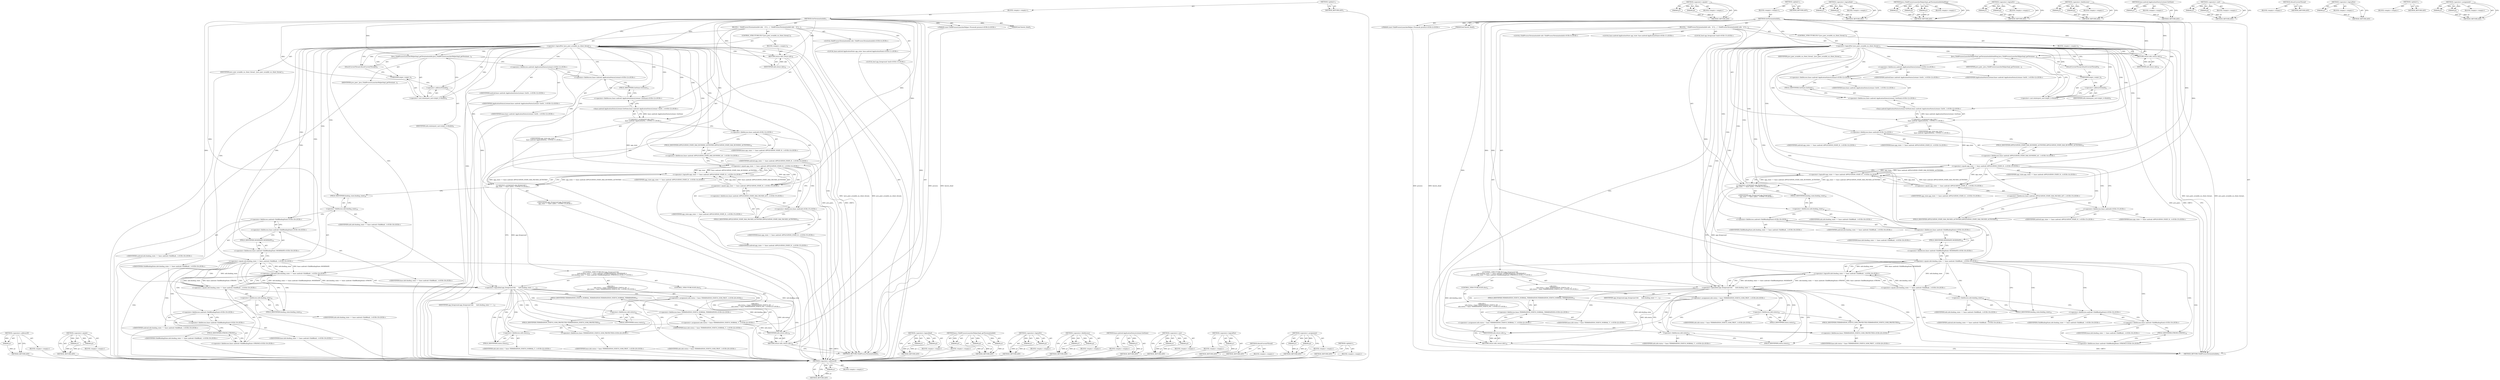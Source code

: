 digraph "&lt;operator&gt;.assignment" {
vulnerable_147 [label=<(METHOD,&lt;operator&gt;.addressOf)>];
vulnerable_148 [label=<(PARAM,p1)>];
vulnerable_149 [label=<(BLOCK,&lt;empty&gt;,&lt;empty&gt;)>];
vulnerable_150 [label=<(METHOD_RETURN,ANY)>];
vulnerable_170 [label=<(METHOD,&lt;operator&gt;.equals)>];
vulnerable_171 [label=<(PARAM,p1)>];
vulnerable_172 [label=<(PARAM,p2)>];
vulnerable_173 [label=<(BLOCK,&lt;empty&gt;,&lt;empty&gt;)>];
vulnerable_174 [label=<(METHOD_RETURN,ANY)>];
vulnerable_6 [label=<(METHOD,&lt;global&gt;)<SUB>1</SUB>>];
vulnerable_7 [label=<(BLOCK,&lt;empty&gt;,&lt;empty&gt;)<SUB>1</SUB>>];
vulnerable_8 [label=<(METHOD,GetTerminationInfo)<SUB>1</SUB>>];
vulnerable_9 [label="<(PARAM,const ChildProcessLauncherHelper::Process&amp; process)<SUB>2</SUB>>"];
vulnerable_10 [label=<(PARAM,bool known_dead)<SUB>3</SUB>>];
vulnerable_11 [label=<(BLOCK,{
  ChildProcessTerminationInfo info;
   if (!j...,{
  ChildProcessTerminationInfo info;
   if (!j...)<SUB>3</SUB>>];
vulnerable_12 [label="<(LOCAL,ChildProcessTerminationInfo info: ChildProcessTerminationInfo)<SUB>4</SUB>>"];
vulnerable_13 [label=<(CONTROL_STRUCTURE,IF,if (!java_peer_avaiable_on_client_thread_))<SUB>5</SUB>>];
vulnerable_14 [label=<(&lt;operator&gt;.logicalNot,!java_peer_avaiable_on_client_thread_)<SUB>5</SUB>>];
vulnerable_15 [label=<(IDENTIFIER,java_peer_avaiable_on_client_thread_,!java_peer_avaiable_on_client_thread_)<SUB>5</SUB>>];
vulnerable_16 [label=<(BLOCK,&lt;empty&gt;,&lt;empty&gt;)<SUB>6</SUB>>];
vulnerable_17 [label=<(RETURN,return info;,return info;)<SUB>6</SUB>>];
vulnerable_18 [label=<(IDENTIFIER,info,return info;)<SUB>6</SUB>>];
vulnerable_19 [label=<(Java_ChildProcessLauncherHelperImpl_getTerminationInfo,Java_ChildProcessLauncherHelperImpl_getTerminat...)<SUB>8</SUB>>];
vulnerable_20 [label=<(AttachCurrentThread,AttachCurrentThread())<SUB>9</SUB>>];
vulnerable_21 [label=<(IDENTIFIER,java_peer_,Java_ChildProcessLauncherHelperImpl_getTerminat...)<SUB>9</SUB>>];
vulnerable_22 [label=<(&lt;operator&gt;.cast,reinterpret_cast&lt;intptr_t&gt;(&amp;info))<SUB>9</SUB>>];
vulnerable_23 [label=<(UNKNOWN,intptr_t,intptr_t)<SUB>9</SUB>>];
vulnerable_24 [label=<(&lt;operator&gt;.addressOf,&amp;info)<SUB>9</SUB>>];
vulnerable_25 [label=<(IDENTIFIER,info,reinterpret_cast&lt;intptr_t&gt;(&amp;info))<SUB>9</SUB>>];
vulnerable_26 [label="<(LOCAL,base.android.ApplicationState app_state: base.android.ApplicationState)<SUB>11</SUB>>"];
vulnerable_27 [label="<(&lt;operator&gt;.assignment,app_state =
      base::android::ApplicationSta...)<SUB>11</SUB>>"];
vulnerable_28 [label="<(IDENTIFIER,app_state,app_state =
      base::android::ApplicationSta...)<SUB>11</SUB>>"];
vulnerable_29 [label="<(base.android.ApplicationStatusListener.GetState,base::android::ApplicationStatusListener::GetSt...)<SUB>12</SUB>>"];
vulnerable_30 [label="<(&lt;operator&gt;.fieldAccess,base::android::ApplicationStatusListener::GetState)<SUB>12</SUB>>"];
vulnerable_31 [label="<(&lt;operator&gt;.fieldAccess,base::android::ApplicationStatusListener)<SUB>12</SUB>>"];
vulnerable_32 [label="<(IDENTIFIER,base,base::android::ApplicationStatusListener::GetSt...)<SUB>12</SUB>>"];
vulnerable_33 [label="<(&lt;operator&gt;.fieldAccess,android::ApplicationStatusListener)<SUB>12</SUB>>"];
vulnerable_34 [label="<(IDENTIFIER,android,base::android::ApplicationStatusListener::GetSt...)<SUB>12</SUB>>"];
vulnerable_35 [label="<(IDENTIFIER,ApplicationStatusListener,base::android::ApplicationStatusListener::GetSt...)<SUB>12</SUB>>"];
vulnerable_36 [label=<(FIELD_IDENTIFIER,GetState,GetState)<SUB>12</SUB>>];
vulnerable_37 [label="<(LOCAL,bool app_foreground: bool)<SUB>13</SUB>>"];
vulnerable_38 [label="<(&lt;operator&gt;.assignment,app_foreground =
      app_state == base::andro...)<SUB>13</SUB>>"];
vulnerable_39 [label="<(IDENTIFIER,app_foreground,app_foreground =
      app_state == base::andro...)<SUB>13</SUB>>"];
vulnerable_40 [label="<(&lt;operator&gt;.logicalOr,app_state == base::android::APPLICATION_STATE_H...)<SUB>14</SUB>>"];
vulnerable_41 [label="<(&lt;operator&gt;.equals,app_state == base::android::APPLICATION_STATE_H...)<SUB>14</SUB>>"];
vulnerable_42 [label="<(IDENTIFIER,app_state,app_state == base::android::APPLICATION_STATE_H...)<SUB>14</SUB>>"];
vulnerable_43 [label="<(&lt;operator&gt;.fieldAccess,base::android::APPLICATION_STATE_HAS_RUNNING_AC...)<SUB>14</SUB>>"];
vulnerable_44 [label="<(&lt;operator&gt;.fieldAccess,base::android)<SUB>14</SUB>>"];
vulnerable_45 [label="<(IDENTIFIER,base,app_state == base::android::APPLICATION_STATE_H...)<SUB>14</SUB>>"];
vulnerable_46 [label="<(IDENTIFIER,android,app_state == base::android::APPLICATION_STATE_H...)<SUB>14</SUB>>"];
vulnerable_47 [label=<(FIELD_IDENTIFIER,APPLICATION_STATE_HAS_RUNNING_ACTIVITIES,APPLICATION_STATE_HAS_RUNNING_ACTIVITIES)<SUB>14</SUB>>];
vulnerable_48 [label="<(&lt;operator&gt;.equals,app_state == base::android::APPLICATION_STATE_H...)<SUB>15</SUB>>"];
vulnerable_49 [label="<(IDENTIFIER,app_state,app_state == base::android::APPLICATION_STATE_H...)<SUB>15</SUB>>"];
vulnerable_50 [label="<(&lt;operator&gt;.fieldAccess,base::android::APPLICATION_STATE_HAS_PAUSED_ACT...)<SUB>15</SUB>>"];
vulnerable_51 [label="<(&lt;operator&gt;.fieldAccess,base::android)<SUB>15</SUB>>"];
vulnerable_52 [label="<(IDENTIFIER,base,app_state == base::android::APPLICATION_STATE_H...)<SUB>15</SUB>>"];
vulnerable_53 [label="<(IDENTIFIER,android,app_state == base::android::APPLICATION_STATE_H...)<SUB>15</SUB>>"];
vulnerable_54 [label=<(FIELD_IDENTIFIER,APPLICATION_STATE_HAS_PAUSED_ACTIVITIES,APPLICATION_STATE_HAS_PAUSED_ACTIVITIES)<SUB>15</SUB>>];
vulnerable_55 [label="<(CONTROL_STRUCTURE,IF,if (app_foreground &amp;&amp;
      (info.binding_state == base::android::ChildBindingState::MODERATE ||
       info.binding_state == base::android::ChildBindingState::STRONG)))<SUB>17</SUB>>"];
vulnerable_56 [label=<(&lt;operator&gt;.logicalAnd,app_foreground &amp;&amp;
      (info.binding_state == ...)<SUB>17</SUB>>];
vulnerable_57 [label=<(IDENTIFIER,app_foreground,app_foreground &amp;&amp;
      (info.binding_state == ...)<SUB>17</SUB>>];
vulnerable_58 [label="<(&lt;operator&gt;.logicalOr,info.binding_state == base::android::ChildBindi...)<SUB>18</SUB>>"];
vulnerable_59 [label="<(&lt;operator&gt;.equals,info.binding_state == base::android::ChildBindi...)<SUB>18</SUB>>"];
vulnerable_60 [label=<(&lt;operator&gt;.fieldAccess,info.binding_state)<SUB>18</SUB>>];
vulnerable_61 [label="<(IDENTIFIER,info,info.binding_state == base::android::ChildBindi...)<SUB>18</SUB>>"];
vulnerable_62 [label=<(FIELD_IDENTIFIER,binding_state,binding_state)<SUB>18</SUB>>];
vulnerable_63 [label="<(&lt;operator&gt;.fieldAccess,base::android::ChildBindingState::MODERATE)<SUB>18</SUB>>"];
vulnerable_64 [label="<(&lt;operator&gt;.fieldAccess,base::android::ChildBindingState)<SUB>18</SUB>>"];
vulnerable_65 [label="<(IDENTIFIER,base,info.binding_state == base::android::ChildBindi...)<SUB>18</SUB>>"];
vulnerable_66 [label="<(&lt;operator&gt;.fieldAccess,android::ChildBindingState)<SUB>18</SUB>>"];
vulnerable_67 [label="<(IDENTIFIER,android,info.binding_state == base::android::ChildBindi...)<SUB>18</SUB>>"];
vulnerable_68 [label="<(IDENTIFIER,ChildBindingState,info.binding_state == base::android::ChildBindi...)<SUB>18</SUB>>"];
vulnerable_69 [label=<(FIELD_IDENTIFIER,MODERATE,MODERATE)<SUB>18</SUB>>];
vulnerable_70 [label="<(&lt;operator&gt;.equals,info.binding_state == base::android::ChildBindi...)<SUB>19</SUB>>"];
vulnerable_71 [label=<(&lt;operator&gt;.fieldAccess,info.binding_state)<SUB>19</SUB>>];
vulnerable_72 [label="<(IDENTIFIER,info,info.binding_state == base::android::ChildBindi...)<SUB>19</SUB>>"];
vulnerable_73 [label=<(FIELD_IDENTIFIER,binding_state,binding_state)<SUB>19</SUB>>];
vulnerable_74 [label="<(&lt;operator&gt;.fieldAccess,base::android::ChildBindingState::STRONG)<SUB>19</SUB>>"];
vulnerable_75 [label="<(&lt;operator&gt;.fieldAccess,base::android::ChildBindingState)<SUB>19</SUB>>"];
vulnerable_76 [label="<(IDENTIFIER,base,info.binding_state == base::android::ChildBindi...)<SUB>19</SUB>>"];
vulnerable_77 [label="<(&lt;operator&gt;.fieldAccess,android::ChildBindingState)<SUB>19</SUB>>"];
vulnerable_78 [label="<(IDENTIFIER,android,info.binding_state == base::android::ChildBindi...)<SUB>19</SUB>>"];
vulnerable_79 [label="<(IDENTIFIER,ChildBindingState,info.binding_state == base::android::ChildBindi...)<SUB>19</SUB>>"];
vulnerable_80 [label=<(FIELD_IDENTIFIER,STRONG,STRONG)<SUB>19</SUB>>];
vulnerable_81 [label="<(BLOCK,{
    info.status = base::TERMINATION_STATUS_OO...,{
    info.status = base::TERMINATION_STATUS_OO...)<SUB>19</SUB>>"];
vulnerable_82 [label="<(&lt;operator&gt;.assignment,info.status = base::TERMINATION_STATUS_OOM_PROT...)<SUB>20</SUB>>"];
vulnerable_83 [label=<(&lt;operator&gt;.fieldAccess,info.status)<SUB>20</SUB>>];
vulnerable_84 [label="<(IDENTIFIER,info,info.status = base::TERMINATION_STATUS_OOM_PROT...)<SUB>20</SUB>>"];
vulnerable_85 [label=<(FIELD_IDENTIFIER,status,status)<SUB>20</SUB>>];
vulnerable_86 [label="<(&lt;operator&gt;.fieldAccess,base::TERMINATION_STATUS_OOM_PROTECTED)<SUB>20</SUB>>"];
vulnerable_87 [label="<(IDENTIFIER,base,info.status = base::TERMINATION_STATUS_OOM_PROT...)<SUB>20</SUB>>"];
vulnerable_88 [label=<(FIELD_IDENTIFIER,TERMINATION_STATUS_OOM_PROTECTED,TERMINATION_STATUS_OOM_PROTECTED)<SUB>20</SUB>>];
vulnerable_89 [label=<(CONTROL_STRUCTURE,ELSE,else)<SUB>21</SUB>>];
vulnerable_90 [label="<(BLOCK,{
    info.status = base::TERMINATION_STATUS_NO...,{
    info.status = base::TERMINATION_STATUS_NO...)<SUB>21</SUB>>"];
vulnerable_91 [label="<(&lt;operator&gt;.assignment,info.status = base::TERMINATION_STATUS_NORMAL_T...)<SUB>22</SUB>>"];
vulnerable_92 [label=<(&lt;operator&gt;.fieldAccess,info.status)<SUB>22</SUB>>];
vulnerable_93 [label="<(IDENTIFIER,info,info.status = base::TERMINATION_STATUS_NORMAL_T...)<SUB>22</SUB>>"];
vulnerable_94 [label=<(FIELD_IDENTIFIER,status,status)<SUB>22</SUB>>];
vulnerable_95 [label="<(&lt;operator&gt;.fieldAccess,base::TERMINATION_STATUS_NORMAL_TERMINATION)<SUB>22</SUB>>"];
vulnerable_96 [label="<(IDENTIFIER,base,info.status = base::TERMINATION_STATUS_NORMAL_T...)<SUB>22</SUB>>"];
vulnerable_97 [label=<(FIELD_IDENTIFIER,TERMINATION_STATUS_NORMAL_TERMINATION,TERMINATION_STATUS_NORMAL_TERMINATION)<SUB>22</SUB>>];
vulnerable_98 [label=<(RETURN,return info;,return info;)<SUB>24</SUB>>];
vulnerable_99 [label=<(IDENTIFIER,info,return info;)<SUB>24</SUB>>];
vulnerable_100 [label=<(METHOD_RETURN,ChildProcessTerminationInfo)<SUB>1</SUB>>];
vulnerable_102 [label=<(METHOD_RETURN,ANY)<SUB>1</SUB>>];
vulnerable_175 [label=<(METHOD,&lt;operator&gt;.logicalAnd)>];
vulnerable_176 [label=<(PARAM,p1)>];
vulnerable_177 [label=<(PARAM,p2)>];
vulnerable_178 [label=<(BLOCK,&lt;empty&gt;,&lt;empty&gt;)>];
vulnerable_179 [label=<(METHOD_RETURN,ANY)>];
vulnerable_133 [label=<(METHOD,Java_ChildProcessLauncherHelperImpl_getTerminationInfo)>];
vulnerable_134 [label=<(PARAM,p1)>];
vulnerable_135 [label=<(PARAM,p2)>];
vulnerable_136 [label=<(PARAM,p3)>];
vulnerable_137 [label=<(BLOCK,&lt;empty&gt;,&lt;empty&gt;)>];
vulnerable_138 [label=<(METHOD_RETURN,ANY)>];
vulnerable_165 [label=<(METHOD,&lt;operator&gt;.logicalOr)>];
vulnerable_166 [label=<(PARAM,p1)>];
vulnerable_167 [label=<(PARAM,p2)>];
vulnerable_168 [label=<(BLOCK,&lt;empty&gt;,&lt;empty&gt;)>];
vulnerable_169 [label=<(METHOD_RETURN,ANY)>];
vulnerable_160 [label=<(METHOD,&lt;operator&gt;.fieldAccess)>];
vulnerable_161 [label=<(PARAM,p1)>];
vulnerable_162 [label=<(PARAM,p2)>];
vulnerable_163 [label=<(BLOCK,&lt;empty&gt;,&lt;empty&gt;)>];
vulnerable_164 [label=<(METHOD_RETURN,ANY)>];
vulnerable_156 [label=<(METHOD,base.android.ApplicationStatusListener.GetState)>];
vulnerable_157 [label=<(PARAM,p1)>];
vulnerable_158 [label=<(BLOCK,&lt;empty&gt;,&lt;empty&gt;)>];
vulnerable_159 [label=<(METHOD_RETURN,ANY)>];
vulnerable_142 [label=<(METHOD,&lt;operator&gt;.cast)>];
vulnerable_143 [label=<(PARAM,p1)>];
vulnerable_144 [label=<(PARAM,p2)>];
vulnerable_145 [label=<(BLOCK,&lt;empty&gt;,&lt;empty&gt;)>];
vulnerable_146 [label=<(METHOD_RETURN,ANY)>];
vulnerable_139 [label=<(METHOD,AttachCurrentThread)>];
vulnerable_140 [label=<(BLOCK,&lt;empty&gt;,&lt;empty&gt;)>];
vulnerable_141 [label=<(METHOD_RETURN,ANY)>];
vulnerable_129 [label=<(METHOD,&lt;operator&gt;.logicalNot)>];
vulnerable_130 [label=<(PARAM,p1)>];
vulnerable_131 [label=<(BLOCK,&lt;empty&gt;,&lt;empty&gt;)>];
vulnerable_132 [label=<(METHOD_RETURN,ANY)>];
vulnerable_123 [label=<(METHOD,&lt;global&gt;)<SUB>1</SUB>>];
vulnerable_124 [label=<(BLOCK,&lt;empty&gt;,&lt;empty&gt;)>];
vulnerable_125 [label=<(METHOD_RETURN,ANY)>];
vulnerable_151 [label=<(METHOD,&lt;operator&gt;.assignment)>];
vulnerable_152 [label=<(PARAM,p1)>];
vulnerable_153 [label=<(PARAM,p2)>];
vulnerable_154 [label=<(BLOCK,&lt;empty&gt;,&lt;empty&gt;)>];
vulnerable_155 [label=<(METHOD_RETURN,ANY)>];
fixed_147 [label=<(METHOD,&lt;operator&gt;.addressOf)>];
fixed_148 [label=<(PARAM,p1)>];
fixed_149 [label=<(BLOCK,&lt;empty&gt;,&lt;empty&gt;)>];
fixed_150 [label=<(METHOD_RETURN,ANY)>];
fixed_170 [label=<(METHOD,&lt;operator&gt;.equals)>];
fixed_171 [label=<(PARAM,p1)>];
fixed_172 [label=<(PARAM,p2)>];
fixed_173 [label=<(BLOCK,&lt;empty&gt;,&lt;empty&gt;)>];
fixed_174 [label=<(METHOD_RETURN,ANY)>];
fixed_6 [label=<(METHOD,&lt;global&gt;)<SUB>1</SUB>>];
fixed_7 [label=<(BLOCK,&lt;empty&gt;,&lt;empty&gt;)<SUB>1</SUB>>];
fixed_8 [label=<(METHOD,GetTerminationInfo)<SUB>1</SUB>>];
fixed_9 [label="<(PARAM,const ChildProcessLauncherHelper::Process&amp; process)<SUB>2</SUB>>"];
fixed_10 [label=<(PARAM,bool known_dead)<SUB>3</SUB>>];
fixed_11 [label=<(BLOCK,{
  ChildProcessTerminationInfo info;
   if (!j...,{
  ChildProcessTerminationInfo info;
   if (!j...)<SUB>3</SUB>>];
fixed_12 [label="<(LOCAL,ChildProcessTerminationInfo info: ChildProcessTerminationInfo)<SUB>4</SUB>>"];
fixed_13 [label=<(CONTROL_STRUCTURE,IF,if (!java_peer_avaiable_on_client_thread_))<SUB>5</SUB>>];
fixed_14 [label=<(&lt;operator&gt;.logicalNot,!java_peer_avaiable_on_client_thread_)<SUB>5</SUB>>];
fixed_15 [label=<(IDENTIFIER,java_peer_avaiable_on_client_thread_,!java_peer_avaiable_on_client_thread_)<SUB>5</SUB>>];
fixed_16 [label=<(BLOCK,&lt;empty&gt;,&lt;empty&gt;)<SUB>6</SUB>>];
fixed_17 [label=<(RETURN,return info;,return info;)<SUB>6</SUB>>];
fixed_18 [label=<(IDENTIFIER,info,return info;)<SUB>6</SUB>>];
fixed_19 [label=<(Java_ChildProcessLauncherHelperImpl_getTerminationInfoAndStop,Java_ChildProcessLauncherHelperImpl_getTerminat...)<SUB>8</SUB>>];
fixed_20 [label=<(AttachCurrentThread,AttachCurrentThread())<SUB>9</SUB>>];
fixed_21 [label=<(IDENTIFIER,java_peer_,Java_ChildProcessLauncherHelperImpl_getTerminat...)<SUB>9</SUB>>];
fixed_22 [label=<(&lt;operator&gt;.cast,reinterpret_cast&lt;intptr_t&gt;(&amp;info))<SUB>9</SUB>>];
fixed_23 [label=<(UNKNOWN,intptr_t,intptr_t)<SUB>9</SUB>>];
fixed_24 [label=<(&lt;operator&gt;.addressOf,&amp;info)<SUB>9</SUB>>];
fixed_25 [label=<(IDENTIFIER,info,reinterpret_cast&lt;intptr_t&gt;(&amp;info))<SUB>9</SUB>>];
fixed_26 [label="<(LOCAL,base.android.ApplicationState app_state: base.android.ApplicationState)<SUB>11</SUB>>"];
fixed_27 [label="<(&lt;operator&gt;.assignment,app_state =
      base::android::ApplicationSta...)<SUB>11</SUB>>"];
fixed_28 [label="<(IDENTIFIER,app_state,app_state =
      base::android::ApplicationSta...)<SUB>11</SUB>>"];
fixed_29 [label="<(base.android.ApplicationStatusListener.GetState,base::android::ApplicationStatusListener::GetSt...)<SUB>12</SUB>>"];
fixed_30 [label="<(&lt;operator&gt;.fieldAccess,base::android::ApplicationStatusListener::GetState)<SUB>12</SUB>>"];
fixed_31 [label="<(&lt;operator&gt;.fieldAccess,base::android::ApplicationStatusListener)<SUB>12</SUB>>"];
fixed_32 [label="<(IDENTIFIER,base,base::android::ApplicationStatusListener::GetSt...)<SUB>12</SUB>>"];
fixed_33 [label="<(&lt;operator&gt;.fieldAccess,android::ApplicationStatusListener)<SUB>12</SUB>>"];
fixed_34 [label="<(IDENTIFIER,android,base::android::ApplicationStatusListener::GetSt...)<SUB>12</SUB>>"];
fixed_35 [label="<(IDENTIFIER,ApplicationStatusListener,base::android::ApplicationStatusListener::GetSt...)<SUB>12</SUB>>"];
fixed_36 [label=<(FIELD_IDENTIFIER,GetState,GetState)<SUB>12</SUB>>];
fixed_37 [label="<(LOCAL,bool app_foreground: bool)<SUB>13</SUB>>"];
fixed_38 [label="<(&lt;operator&gt;.assignment,app_foreground =
      app_state == base::andro...)<SUB>13</SUB>>"];
fixed_39 [label="<(IDENTIFIER,app_foreground,app_foreground =
      app_state == base::andro...)<SUB>13</SUB>>"];
fixed_40 [label="<(&lt;operator&gt;.logicalOr,app_state == base::android::APPLICATION_STATE_H...)<SUB>14</SUB>>"];
fixed_41 [label="<(&lt;operator&gt;.equals,app_state == base::android::APPLICATION_STATE_H...)<SUB>14</SUB>>"];
fixed_42 [label="<(IDENTIFIER,app_state,app_state == base::android::APPLICATION_STATE_H...)<SUB>14</SUB>>"];
fixed_43 [label="<(&lt;operator&gt;.fieldAccess,base::android::APPLICATION_STATE_HAS_RUNNING_AC...)<SUB>14</SUB>>"];
fixed_44 [label="<(&lt;operator&gt;.fieldAccess,base::android)<SUB>14</SUB>>"];
fixed_45 [label="<(IDENTIFIER,base,app_state == base::android::APPLICATION_STATE_H...)<SUB>14</SUB>>"];
fixed_46 [label="<(IDENTIFIER,android,app_state == base::android::APPLICATION_STATE_H...)<SUB>14</SUB>>"];
fixed_47 [label=<(FIELD_IDENTIFIER,APPLICATION_STATE_HAS_RUNNING_ACTIVITIES,APPLICATION_STATE_HAS_RUNNING_ACTIVITIES)<SUB>14</SUB>>];
fixed_48 [label="<(&lt;operator&gt;.equals,app_state == base::android::APPLICATION_STATE_H...)<SUB>15</SUB>>"];
fixed_49 [label="<(IDENTIFIER,app_state,app_state == base::android::APPLICATION_STATE_H...)<SUB>15</SUB>>"];
fixed_50 [label="<(&lt;operator&gt;.fieldAccess,base::android::APPLICATION_STATE_HAS_PAUSED_ACT...)<SUB>15</SUB>>"];
fixed_51 [label="<(&lt;operator&gt;.fieldAccess,base::android)<SUB>15</SUB>>"];
fixed_52 [label="<(IDENTIFIER,base,app_state == base::android::APPLICATION_STATE_H...)<SUB>15</SUB>>"];
fixed_53 [label="<(IDENTIFIER,android,app_state == base::android::APPLICATION_STATE_H...)<SUB>15</SUB>>"];
fixed_54 [label=<(FIELD_IDENTIFIER,APPLICATION_STATE_HAS_PAUSED_ACTIVITIES,APPLICATION_STATE_HAS_PAUSED_ACTIVITIES)<SUB>15</SUB>>];
fixed_55 [label="<(CONTROL_STRUCTURE,IF,if (app_foreground &amp;&amp;
      (info.binding_state == base::android::ChildBindingState::MODERATE ||
       info.binding_state == base::android::ChildBindingState::STRONG)))<SUB>17</SUB>>"];
fixed_56 [label=<(&lt;operator&gt;.logicalAnd,app_foreground &amp;&amp;
      (info.binding_state == ...)<SUB>17</SUB>>];
fixed_57 [label=<(IDENTIFIER,app_foreground,app_foreground &amp;&amp;
      (info.binding_state == ...)<SUB>17</SUB>>];
fixed_58 [label="<(&lt;operator&gt;.logicalOr,info.binding_state == base::android::ChildBindi...)<SUB>18</SUB>>"];
fixed_59 [label="<(&lt;operator&gt;.equals,info.binding_state == base::android::ChildBindi...)<SUB>18</SUB>>"];
fixed_60 [label=<(&lt;operator&gt;.fieldAccess,info.binding_state)<SUB>18</SUB>>];
fixed_61 [label="<(IDENTIFIER,info,info.binding_state == base::android::ChildBindi...)<SUB>18</SUB>>"];
fixed_62 [label=<(FIELD_IDENTIFIER,binding_state,binding_state)<SUB>18</SUB>>];
fixed_63 [label="<(&lt;operator&gt;.fieldAccess,base::android::ChildBindingState::MODERATE)<SUB>18</SUB>>"];
fixed_64 [label="<(&lt;operator&gt;.fieldAccess,base::android::ChildBindingState)<SUB>18</SUB>>"];
fixed_65 [label="<(IDENTIFIER,base,info.binding_state == base::android::ChildBindi...)<SUB>18</SUB>>"];
fixed_66 [label="<(&lt;operator&gt;.fieldAccess,android::ChildBindingState)<SUB>18</SUB>>"];
fixed_67 [label="<(IDENTIFIER,android,info.binding_state == base::android::ChildBindi...)<SUB>18</SUB>>"];
fixed_68 [label="<(IDENTIFIER,ChildBindingState,info.binding_state == base::android::ChildBindi...)<SUB>18</SUB>>"];
fixed_69 [label=<(FIELD_IDENTIFIER,MODERATE,MODERATE)<SUB>18</SUB>>];
fixed_70 [label="<(&lt;operator&gt;.equals,info.binding_state == base::android::ChildBindi...)<SUB>19</SUB>>"];
fixed_71 [label=<(&lt;operator&gt;.fieldAccess,info.binding_state)<SUB>19</SUB>>];
fixed_72 [label="<(IDENTIFIER,info,info.binding_state == base::android::ChildBindi...)<SUB>19</SUB>>"];
fixed_73 [label=<(FIELD_IDENTIFIER,binding_state,binding_state)<SUB>19</SUB>>];
fixed_74 [label="<(&lt;operator&gt;.fieldAccess,base::android::ChildBindingState::STRONG)<SUB>19</SUB>>"];
fixed_75 [label="<(&lt;operator&gt;.fieldAccess,base::android::ChildBindingState)<SUB>19</SUB>>"];
fixed_76 [label="<(IDENTIFIER,base,info.binding_state == base::android::ChildBindi...)<SUB>19</SUB>>"];
fixed_77 [label="<(&lt;operator&gt;.fieldAccess,android::ChildBindingState)<SUB>19</SUB>>"];
fixed_78 [label="<(IDENTIFIER,android,info.binding_state == base::android::ChildBindi...)<SUB>19</SUB>>"];
fixed_79 [label="<(IDENTIFIER,ChildBindingState,info.binding_state == base::android::ChildBindi...)<SUB>19</SUB>>"];
fixed_80 [label=<(FIELD_IDENTIFIER,STRONG,STRONG)<SUB>19</SUB>>];
fixed_81 [label="<(BLOCK,{
    info.status = base::TERMINATION_STATUS_OO...,{
    info.status = base::TERMINATION_STATUS_OO...)<SUB>19</SUB>>"];
fixed_82 [label="<(&lt;operator&gt;.assignment,info.status = base::TERMINATION_STATUS_OOM_PROT...)<SUB>20</SUB>>"];
fixed_83 [label=<(&lt;operator&gt;.fieldAccess,info.status)<SUB>20</SUB>>];
fixed_84 [label="<(IDENTIFIER,info,info.status = base::TERMINATION_STATUS_OOM_PROT...)<SUB>20</SUB>>"];
fixed_85 [label=<(FIELD_IDENTIFIER,status,status)<SUB>20</SUB>>];
fixed_86 [label="<(&lt;operator&gt;.fieldAccess,base::TERMINATION_STATUS_OOM_PROTECTED)<SUB>20</SUB>>"];
fixed_87 [label="<(IDENTIFIER,base,info.status = base::TERMINATION_STATUS_OOM_PROT...)<SUB>20</SUB>>"];
fixed_88 [label=<(FIELD_IDENTIFIER,TERMINATION_STATUS_OOM_PROTECTED,TERMINATION_STATUS_OOM_PROTECTED)<SUB>20</SUB>>];
fixed_89 [label=<(CONTROL_STRUCTURE,ELSE,else)<SUB>21</SUB>>];
fixed_90 [label="<(BLOCK,{
    info.status = base::TERMINATION_STATUS_NO...,{
    info.status = base::TERMINATION_STATUS_NO...)<SUB>21</SUB>>"];
fixed_91 [label="<(&lt;operator&gt;.assignment,info.status = base::TERMINATION_STATUS_NORMAL_T...)<SUB>22</SUB>>"];
fixed_92 [label=<(&lt;operator&gt;.fieldAccess,info.status)<SUB>22</SUB>>];
fixed_93 [label="<(IDENTIFIER,info,info.status = base::TERMINATION_STATUS_NORMAL_T...)<SUB>22</SUB>>"];
fixed_94 [label=<(FIELD_IDENTIFIER,status,status)<SUB>22</SUB>>];
fixed_95 [label="<(&lt;operator&gt;.fieldAccess,base::TERMINATION_STATUS_NORMAL_TERMINATION)<SUB>22</SUB>>"];
fixed_96 [label="<(IDENTIFIER,base,info.status = base::TERMINATION_STATUS_NORMAL_T...)<SUB>22</SUB>>"];
fixed_97 [label=<(FIELD_IDENTIFIER,TERMINATION_STATUS_NORMAL_TERMINATION,TERMINATION_STATUS_NORMAL_TERMINATION)<SUB>22</SUB>>];
fixed_98 [label=<(RETURN,return info;,return info;)<SUB>24</SUB>>];
fixed_99 [label=<(IDENTIFIER,info,return info;)<SUB>24</SUB>>];
fixed_100 [label=<(METHOD_RETURN,ChildProcessTerminationInfo)<SUB>1</SUB>>];
fixed_102 [label=<(METHOD_RETURN,ANY)<SUB>1</SUB>>];
fixed_175 [label=<(METHOD,&lt;operator&gt;.logicalAnd)>];
fixed_176 [label=<(PARAM,p1)>];
fixed_177 [label=<(PARAM,p2)>];
fixed_178 [label=<(BLOCK,&lt;empty&gt;,&lt;empty&gt;)>];
fixed_179 [label=<(METHOD_RETURN,ANY)>];
fixed_133 [label=<(METHOD,Java_ChildProcessLauncherHelperImpl_getTerminationInfoAndStop)>];
fixed_134 [label=<(PARAM,p1)>];
fixed_135 [label=<(PARAM,p2)>];
fixed_136 [label=<(PARAM,p3)>];
fixed_137 [label=<(BLOCK,&lt;empty&gt;,&lt;empty&gt;)>];
fixed_138 [label=<(METHOD_RETURN,ANY)>];
fixed_165 [label=<(METHOD,&lt;operator&gt;.logicalOr)>];
fixed_166 [label=<(PARAM,p1)>];
fixed_167 [label=<(PARAM,p2)>];
fixed_168 [label=<(BLOCK,&lt;empty&gt;,&lt;empty&gt;)>];
fixed_169 [label=<(METHOD_RETURN,ANY)>];
fixed_160 [label=<(METHOD,&lt;operator&gt;.fieldAccess)>];
fixed_161 [label=<(PARAM,p1)>];
fixed_162 [label=<(PARAM,p2)>];
fixed_163 [label=<(BLOCK,&lt;empty&gt;,&lt;empty&gt;)>];
fixed_164 [label=<(METHOD_RETURN,ANY)>];
fixed_156 [label=<(METHOD,base.android.ApplicationStatusListener.GetState)>];
fixed_157 [label=<(PARAM,p1)>];
fixed_158 [label=<(BLOCK,&lt;empty&gt;,&lt;empty&gt;)>];
fixed_159 [label=<(METHOD_RETURN,ANY)>];
fixed_142 [label=<(METHOD,&lt;operator&gt;.cast)>];
fixed_143 [label=<(PARAM,p1)>];
fixed_144 [label=<(PARAM,p2)>];
fixed_145 [label=<(BLOCK,&lt;empty&gt;,&lt;empty&gt;)>];
fixed_146 [label=<(METHOD_RETURN,ANY)>];
fixed_139 [label=<(METHOD,AttachCurrentThread)>];
fixed_140 [label=<(BLOCK,&lt;empty&gt;,&lt;empty&gt;)>];
fixed_141 [label=<(METHOD_RETURN,ANY)>];
fixed_129 [label=<(METHOD,&lt;operator&gt;.logicalNot)>];
fixed_130 [label=<(PARAM,p1)>];
fixed_131 [label=<(BLOCK,&lt;empty&gt;,&lt;empty&gt;)>];
fixed_132 [label=<(METHOD_RETURN,ANY)>];
fixed_123 [label=<(METHOD,&lt;global&gt;)<SUB>1</SUB>>];
fixed_124 [label=<(BLOCK,&lt;empty&gt;,&lt;empty&gt;)>];
fixed_125 [label=<(METHOD_RETURN,ANY)>];
fixed_151 [label=<(METHOD,&lt;operator&gt;.assignment)>];
fixed_152 [label=<(PARAM,p1)>];
fixed_153 [label=<(PARAM,p2)>];
fixed_154 [label=<(BLOCK,&lt;empty&gt;,&lt;empty&gt;)>];
fixed_155 [label=<(METHOD_RETURN,ANY)>];
vulnerable_147 -> vulnerable_148  [key=0, label="AST: "];
vulnerable_147 -> vulnerable_148  [key=1, label="DDG: "];
vulnerable_147 -> vulnerable_149  [key=0, label="AST: "];
vulnerable_147 -> vulnerable_150  [key=0, label="AST: "];
vulnerable_147 -> vulnerable_150  [key=1, label="CFG: "];
vulnerable_148 -> vulnerable_150  [key=0, label="DDG: p1"];
vulnerable_149 -> fixed_147  [key=0];
vulnerable_150 -> fixed_147  [key=0];
vulnerable_170 -> vulnerable_171  [key=0, label="AST: "];
vulnerable_170 -> vulnerable_171  [key=1, label="DDG: "];
vulnerable_170 -> vulnerable_173  [key=0, label="AST: "];
vulnerable_170 -> vulnerable_172  [key=0, label="AST: "];
vulnerable_170 -> vulnerable_172  [key=1, label="DDG: "];
vulnerable_170 -> vulnerable_174  [key=0, label="AST: "];
vulnerable_170 -> vulnerable_174  [key=1, label="CFG: "];
vulnerable_171 -> vulnerable_174  [key=0, label="DDG: p1"];
vulnerable_172 -> vulnerable_174  [key=0, label="DDG: p2"];
vulnerable_173 -> fixed_147  [key=0];
vulnerable_174 -> fixed_147  [key=0];
vulnerable_6 -> vulnerable_7  [key=0, label="AST: "];
vulnerable_6 -> vulnerable_102  [key=0, label="AST: "];
vulnerable_6 -> vulnerable_102  [key=1, label="CFG: "];
vulnerable_7 -> vulnerable_8  [key=0, label="AST: "];
vulnerable_8 -> vulnerable_9  [key=0, label="AST: "];
vulnerable_8 -> vulnerable_9  [key=1, label="DDG: "];
vulnerable_8 -> vulnerable_10  [key=0, label="AST: "];
vulnerable_8 -> vulnerable_10  [key=1, label="DDG: "];
vulnerable_8 -> vulnerable_11  [key=0, label="AST: "];
vulnerable_8 -> vulnerable_100  [key=0, label="AST: "];
vulnerable_8 -> vulnerable_14  [key=0, label="CFG: "];
vulnerable_8 -> vulnerable_14  [key=1, label="DDG: "];
vulnerable_8 -> vulnerable_19  [key=0, label="DDG: "];
vulnerable_8 -> vulnerable_99  [key=0, label="DDG: "];
vulnerable_8 -> vulnerable_17  [key=0, label="DDG: "];
vulnerable_8 -> vulnerable_22  [key=0, label="DDG: "];
vulnerable_8 -> vulnerable_56  [key=0, label="DDG: "];
vulnerable_8 -> vulnerable_18  [key=0, label="DDG: "];
vulnerable_8 -> vulnerable_41  [key=0, label="DDG: "];
vulnerable_8 -> vulnerable_48  [key=0, label="DDG: "];
vulnerable_8 -> vulnerable_59  [key=0, label="DDG: "];
vulnerable_8 -> vulnerable_70  [key=0, label="DDG: "];
vulnerable_9 -> vulnerable_100  [key=0, label="DDG: process"];
vulnerable_10 -> vulnerable_100  [key=0, label="DDG: known_dead"];
vulnerable_11 -> vulnerable_12  [key=0, label="AST: "];
vulnerable_11 -> vulnerable_13  [key=0, label="AST: "];
vulnerable_11 -> vulnerable_19  [key=0, label="AST: "];
vulnerable_11 -> vulnerable_26  [key=0, label="AST: "];
vulnerable_11 -> vulnerable_27  [key=0, label="AST: "];
vulnerable_11 -> vulnerable_37  [key=0, label="AST: "];
vulnerable_11 -> vulnerable_38  [key=0, label="AST: "];
vulnerable_11 -> vulnerable_55  [key=0, label="AST: "];
vulnerable_11 -> vulnerable_98  [key=0, label="AST: "];
vulnerable_12 -> fixed_147  [key=0];
vulnerable_13 -> vulnerable_14  [key=0, label="AST: "];
vulnerable_13 -> vulnerable_16  [key=0, label="AST: "];
vulnerable_14 -> vulnerable_15  [key=0, label="AST: "];
vulnerable_14 -> vulnerable_20  [key=0, label="CFG: "];
vulnerable_14 -> vulnerable_20  [key=1, label="CDG: "];
vulnerable_14 -> vulnerable_17  [key=0, label="CFG: "];
vulnerable_14 -> vulnerable_17  [key=1, label="CDG: "];
vulnerable_14 -> vulnerable_100  [key=0, label="DDG: !java_peer_avaiable_on_client_thread_"];
vulnerable_14 -> vulnerable_100  [key=1, label="DDG: java_peer_avaiable_on_client_thread_"];
vulnerable_14 -> vulnerable_47  [key=0, label="CDG: "];
vulnerable_14 -> vulnerable_30  [key=0, label="CDG: "];
vulnerable_14 -> vulnerable_19  [key=0, label="CDG: "];
vulnerable_14 -> vulnerable_98  [key=0, label="CDG: "];
vulnerable_14 -> vulnerable_38  [key=0, label="CDG: "];
vulnerable_14 -> vulnerable_56  [key=0, label="CDG: "];
vulnerable_14 -> vulnerable_22  [key=0, label="CDG: "];
vulnerable_14 -> vulnerable_27  [key=0, label="CDG: "];
vulnerable_14 -> vulnerable_40  [key=0, label="CDG: "];
vulnerable_14 -> vulnerable_29  [key=0, label="CDG: "];
vulnerable_14 -> vulnerable_44  [key=0, label="CDG: "];
vulnerable_14 -> vulnerable_43  [key=0, label="CDG: "];
vulnerable_14 -> vulnerable_24  [key=0, label="CDG: "];
vulnerable_14 -> vulnerable_33  [key=0, label="CDG: "];
vulnerable_14 -> vulnerable_23  [key=0, label="CDG: "];
vulnerable_14 -> vulnerable_36  [key=0, label="CDG: "];
vulnerable_14 -> vulnerable_41  [key=0, label="CDG: "];
vulnerable_14 -> vulnerable_31  [key=0, label="CDG: "];
vulnerable_14 -> vulnerable_60  [key=0, label="CDG: "];
vulnerable_14 -> vulnerable_64  [key=0, label="CDG: "];
vulnerable_14 -> vulnerable_66  [key=0, label="CDG: "];
vulnerable_14 -> vulnerable_69  [key=0, label="CDG: "];
vulnerable_14 -> vulnerable_59  [key=0, label="CDG: "];
vulnerable_14 -> vulnerable_58  [key=0, label="CDG: "];
vulnerable_14 -> vulnerable_63  [key=0, label="CDG: "];
vulnerable_14 -> vulnerable_62  [key=0, label="CDG: "];
vulnerable_15 -> fixed_147  [key=0];
vulnerable_16 -> vulnerable_17  [key=0, label="AST: "];
vulnerable_17 -> vulnerable_18  [key=0, label="AST: "];
vulnerable_17 -> vulnerable_100  [key=0, label="CFG: "];
vulnerable_17 -> vulnerable_100  [key=1, label="DDG: &lt;RET&gt;"];
vulnerable_18 -> vulnerable_17  [key=0, label="DDG: info"];
vulnerable_19 -> vulnerable_20  [key=0, label="AST: "];
vulnerable_19 -> vulnerable_21  [key=0, label="AST: "];
vulnerable_19 -> vulnerable_22  [key=0, label="AST: "];
vulnerable_19 -> vulnerable_33  [key=0, label="CFG: "];
vulnerable_19 -> vulnerable_100  [key=0, label="DDG: java_peer_"];
vulnerable_20 -> vulnerable_23  [key=0, label="CFG: "];
vulnerable_21 -> fixed_147  [key=0];
vulnerable_22 -> vulnerable_23  [key=0, label="AST: "];
vulnerable_22 -> vulnerable_24  [key=0, label="AST: "];
vulnerable_22 -> vulnerable_19  [key=0, label="CFG: "];
vulnerable_23 -> vulnerable_24  [key=0, label="CFG: "];
vulnerable_24 -> vulnerable_25  [key=0, label="AST: "];
vulnerable_24 -> vulnerable_22  [key=0, label="CFG: "];
vulnerable_25 -> fixed_147  [key=0];
vulnerable_26 -> fixed_147  [key=0];
vulnerable_27 -> vulnerable_28  [key=0, label="AST: "];
vulnerable_27 -> vulnerable_29  [key=0, label="AST: "];
vulnerable_27 -> vulnerable_44  [key=0, label="CFG: "];
vulnerable_27 -> vulnerable_41  [key=0, label="DDG: app_state"];
vulnerable_28 -> fixed_147  [key=0];
vulnerable_29 -> vulnerable_30  [key=0, label="AST: "];
vulnerable_29 -> vulnerable_27  [key=0, label="CFG: "];
vulnerable_29 -> vulnerable_27  [key=1, label="DDG: base::android::ApplicationStatusListener::GetState"];
vulnerable_30 -> vulnerable_31  [key=0, label="AST: "];
vulnerable_30 -> vulnerable_36  [key=0, label="AST: "];
vulnerable_30 -> vulnerable_29  [key=0, label="CFG: "];
vulnerable_31 -> vulnerable_32  [key=0, label="AST: "];
vulnerable_31 -> vulnerable_33  [key=0, label="AST: "];
vulnerable_31 -> vulnerable_36  [key=0, label="CFG: "];
vulnerable_32 -> fixed_147  [key=0];
vulnerable_33 -> vulnerable_34  [key=0, label="AST: "];
vulnerable_33 -> vulnerable_35  [key=0, label="AST: "];
vulnerable_33 -> vulnerable_31  [key=0, label="CFG: "];
vulnerable_34 -> fixed_147  [key=0];
vulnerable_35 -> fixed_147  [key=0];
vulnerable_36 -> vulnerable_30  [key=0, label="CFG: "];
vulnerable_37 -> fixed_147  [key=0];
vulnerable_38 -> vulnerable_39  [key=0, label="AST: "];
vulnerable_38 -> vulnerable_40  [key=0, label="AST: "];
vulnerable_38 -> vulnerable_56  [key=0, label="CFG: "];
vulnerable_38 -> vulnerable_56  [key=1, label="DDG: app_foreground"];
vulnerable_38 -> vulnerable_62  [key=0, label="CFG: "];
vulnerable_39 -> fixed_147  [key=0];
vulnerable_40 -> vulnerable_41  [key=0, label="AST: "];
vulnerable_40 -> vulnerable_48  [key=0, label="AST: "];
vulnerable_40 -> vulnerable_38  [key=0, label="CFG: "];
vulnerable_40 -> vulnerable_38  [key=1, label="DDG: app_state == base::android::APPLICATION_STATE_HAS_RUNNING_ACTIVITIES"];
vulnerable_40 -> vulnerable_38  [key=2, label="DDG: app_state == base::android::APPLICATION_STATE_HAS_PAUSED_ACTIVITIES"];
vulnerable_41 -> vulnerable_42  [key=0, label="AST: "];
vulnerable_41 -> vulnerable_43  [key=0, label="AST: "];
vulnerable_41 -> vulnerable_40  [key=0, label="CFG: "];
vulnerable_41 -> vulnerable_40  [key=1, label="DDG: app_state"];
vulnerable_41 -> vulnerable_40  [key=2, label="DDG: base::android::APPLICATION_STATE_HAS_RUNNING_ACTIVITIES"];
vulnerable_41 -> vulnerable_51  [key=0, label="CFG: "];
vulnerable_41 -> vulnerable_51  [key=1, label="CDG: "];
vulnerable_41 -> vulnerable_48  [key=0, label="DDG: app_state"];
vulnerable_41 -> vulnerable_48  [key=1, label="CDG: "];
vulnerable_41 -> vulnerable_50  [key=0, label="CDG: "];
vulnerable_41 -> vulnerable_54  [key=0, label="CDG: "];
vulnerable_42 -> fixed_147  [key=0];
vulnerable_43 -> vulnerable_44  [key=0, label="AST: "];
vulnerable_43 -> vulnerable_47  [key=0, label="AST: "];
vulnerable_43 -> vulnerable_41  [key=0, label="CFG: "];
vulnerable_44 -> vulnerable_45  [key=0, label="AST: "];
vulnerable_44 -> vulnerable_46  [key=0, label="AST: "];
vulnerable_44 -> vulnerable_47  [key=0, label="CFG: "];
vulnerable_45 -> fixed_147  [key=0];
vulnerable_46 -> fixed_147  [key=0];
vulnerable_47 -> vulnerable_43  [key=0, label="CFG: "];
vulnerable_48 -> vulnerable_49  [key=0, label="AST: "];
vulnerable_48 -> vulnerable_50  [key=0, label="AST: "];
vulnerable_48 -> vulnerable_40  [key=0, label="CFG: "];
vulnerable_48 -> vulnerable_40  [key=1, label="DDG: app_state"];
vulnerable_48 -> vulnerable_40  [key=2, label="DDG: base::android::APPLICATION_STATE_HAS_PAUSED_ACTIVITIES"];
vulnerable_49 -> fixed_147  [key=0];
vulnerable_50 -> vulnerable_51  [key=0, label="AST: "];
vulnerable_50 -> vulnerable_54  [key=0, label="AST: "];
vulnerable_50 -> vulnerable_48  [key=0, label="CFG: "];
vulnerable_51 -> vulnerable_52  [key=0, label="AST: "];
vulnerable_51 -> vulnerable_53  [key=0, label="AST: "];
vulnerable_51 -> vulnerable_54  [key=0, label="CFG: "];
vulnerable_52 -> fixed_147  [key=0];
vulnerable_53 -> fixed_147  [key=0];
vulnerable_54 -> vulnerable_50  [key=0, label="CFG: "];
vulnerable_55 -> vulnerable_56  [key=0, label="AST: "];
vulnerable_55 -> vulnerable_81  [key=0, label="AST: "];
vulnerable_55 -> vulnerable_89  [key=0, label="AST: "];
vulnerable_56 -> vulnerable_57  [key=0, label="AST: "];
vulnerable_56 -> vulnerable_58  [key=0, label="AST: "];
vulnerable_56 -> vulnerable_85  [key=0, label="CFG: "];
vulnerable_56 -> vulnerable_85  [key=1, label="CDG: "];
vulnerable_56 -> vulnerable_94  [key=0, label="CFG: "];
vulnerable_56 -> vulnerable_94  [key=1, label="CDG: "];
vulnerable_56 -> vulnerable_95  [key=0, label="CDG: "];
vulnerable_56 -> vulnerable_92  [key=0, label="CDG: "];
vulnerable_56 -> vulnerable_97  [key=0, label="CDG: "];
vulnerable_56 -> vulnerable_91  [key=0, label="CDG: "];
vulnerable_56 -> vulnerable_82  [key=0, label="CDG: "];
vulnerable_56 -> vulnerable_83  [key=0, label="CDG: "];
vulnerable_56 -> vulnerable_88  [key=0, label="CDG: "];
vulnerable_56 -> vulnerable_86  [key=0, label="CDG: "];
vulnerable_57 -> fixed_147  [key=0];
vulnerable_58 -> vulnerable_59  [key=0, label="AST: "];
vulnerable_58 -> vulnerable_70  [key=0, label="AST: "];
vulnerable_58 -> vulnerable_56  [key=0, label="CFG: "];
vulnerable_58 -> vulnerable_56  [key=1, label="DDG: info.binding_state == base::android::ChildBindingState::MODERATE"];
vulnerable_58 -> vulnerable_56  [key=2, label="DDG: info.binding_state == base::android::ChildBindingState::STRONG"];
vulnerable_59 -> vulnerable_60  [key=0, label="AST: "];
vulnerable_59 -> vulnerable_63  [key=0, label="AST: "];
vulnerable_59 -> vulnerable_58  [key=0, label="CFG: "];
vulnerable_59 -> vulnerable_58  [key=1, label="DDG: info.binding_state"];
vulnerable_59 -> vulnerable_58  [key=2, label="DDG: base::android::ChildBindingState::MODERATE"];
vulnerable_59 -> vulnerable_73  [key=0, label="CFG: "];
vulnerable_59 -> vulnerable_73  [key=1, label="CDG: "];
vulnerable_59 -> vulnerable_99  [key=0, label="DDG: info.binding_state"];
vulnerable_59 -> vulnerable_70  [key=0, label="DDG: info.binding_state"];
vulnerable_59 -> vulnerable_70  [key=1, label="CDG: "];
vulnerable_59 -> vulnerable_77  [key=0, label="CDG: "];
vulnerable_59 -> vulnerable_75  [key=0, label="CDG: "];
vulnerable_59 -> vulnerable_74  [key=0, label="CDG: "];
vulnerable_59 -> vulnerable_80  [key=0, label="CDG: "];
vulnerable_59 -> vulnerable_71  [key=0, label="CDG: "];
vulnerable_60 -> vulnerable_61  [key=0, label="AST: "];
vulnerable_60 -> vulnerable_62  [key=0, label="AST: "];
vulnerable_60 -> vulnerable_66  [key=0, label="CFG: "];
vulnerable_61 -> fixed_147  [key=0];
vulnerable_62 -> vulnerable_60  [key=0, label="CFG: "];
vulnerable_63 -> vulnerable_64  [key=0, label="AST: "];
vulnerable_63 -> vulnerable_69  [key=0, label="AST: "];
vulnerable_63 -> vulnerable_59  [key=0, label="CFG: "];
vulnerable_64 -> vulnerable_65  [key=0, label="AST: "];
vulnerable_64 -> vulnerable_66  [key=0, label="AST: "];
vulnerable_64 -> vulnerable_69  [key=0, label="CFG: "];
vulnerable_65 -> fixed_147  [key=0];
vulnerable_66 -> vulnerable_67  [key=0, label="AST: "];
vulnerable_66 -> vulnerable_68  [key=0, label="AST: "];
vulnerable_66 -> vulnerable_64  [key=0, label="CFG: "];
vulnerable_67 -> fixed_147  [key=0];
vulnerable_68 -> fixed_147  [key=0];
vulnerable_69 -> vulnerable_63  [key=0, label="CFG: "];
vulnerable_70 -> vulnerable_71  [key=0, label="AST: "];
vulnerable_70 -> vulnerable_74  [key=0, label="AST: "];
vulnerable_70 -> vulnerable_58  [key=0, label="CFG: "];
vulnerable_70 -> vulnerable_58  [key=1, label="DDG: info.binding_state"];
vulnerable_70 -> vulnerable_58  [key=2, label="DDG: base::android::ChildBindingState::STRONG"];
vulnerable_70 -> vulnerable_99  [key=0, label="DDG: info.binding_state"];
vulnerable_71 -> vulnerable_72  [key=0, label="AST: "];
vulnerable_71 -> vulnerable_73  [key=0, label="AST: "];
vulnerable_71 -> vulnerable_77  [key=0, label="CFG: "];
vulnerable_72 -> fixed_147  [key=0];
vulnerable_73 -> vulnerable_71  [key=0, label="CFG: "];
vulnerable_74 -> vulnerable_75  [key=0, label="AST: "];
vulnerable_74 -> vulnerable_80  [key=0, label="AST: "];
vulnerable_74 -> vulnerable_70  [key=0, label="CFG: "];
vulnerable_75 -> vulnerable_76  [key=0, label="AST: "];
vulnerable_75 -> vulnerable_77  [key=0, label="AST: "];
vulnerable_75 -> vulnerable_80  [key=0, label="CFG: "];
vulnerable_76 -> fixed_147  [key=0];
vulnerable_77 -> vulnerable_78  [key=0, label="AST: "];
vulnerable_77 -> vulnerable_79  [key=0, label="AST: "];
vulnerable_77 -> vulnerable_75  [key=0, label="CFG: "];
vulnerable_78 -> fixed_147  [key=0];
vulnerable_79 -> fixed_147  [key=0];
vulnerable_80 -> vulnerable_74  [key=0, label="CFG: "];
vulnerable_81 -> vulnerable_82  [key=0, label="AST: "];
vulnerable_82 -> vulnerable_83  [key=0, label="AST: "];
vulnerable_82 -> vulnerable_86  [key=0, label="AST: "];
vulnerable_82 -> vulnerable_98  [key=0, label="CFG: "];
vulnerable_82 -> vulnerable_99  [key=0, label="DDG: info.status"];
vulnerable_83 -> vulnerable_84  [key=0, label="AST: "];
vulnerable_83 -> vulnerable_85  [key=0, label="AST: "];
vulnerable_83 -> vulnerable_88  [key=0, label="CFG: "];
vulnerable_84 -> fixed_147  [key=0];
vulnerable_85 -> vulnerable_83  [key=0, label="CFG: "];
vulnerable_86 -> vulnerable_87  [key=0, label="AST: "];
vulnerable_86 -> vulnerable_88  [key=0, label="AST: "];
vulnerable_86 -> vulnerable_82  [key=0, label="CFG: "];
vulnerable_87 -> fixed_147  [key=0];
vulnerable_88 -> vulnerable_86  [key=0, label="CFG: "];
vulnerable_89 -> vulnerable_90  [key=0, label="AST: "];
vulnerable_90 -> vulnerable_91  [key=0, label="AST: "];
vulnerable_91 -> vulnerable_92  [key=0, label="AST: "];
vulnerable_91 -> vulnerable_95  [key=0, label="AST: "];
vulnerable_91 -> vulnerable_98  [key=0, label="CFG: "];
vulnerable_91 -> vulnerable_99  [key=0, label="DDG: info.status"];
vulnerable_92 -> vulnerable_93  [key=0, label="AST: "];
vulnerable_92 -> vulnerable_94  [key=0, label="AST: "];
vulnerable_92 -> vulnerable_97  [key=0, label="CFG: "];
vulnerable_93 -> fixed_147  [key=0];
vulnerable_94 -> vulnerable_92  [key=0, label="CFG: "];
vulnerable_95 -> vulnerable_96  [key=0, label="AST: "];
vulnerable_95 -> vulnerable_97  [key=0, label="AST: "];
vulnerable_95 -> vulnerable_91  [key=0, label="CFG: "];
vulnerable_96 -> fixed_147  [key=0];
vulnerable_97 -> vulnerable_95  [key=0, label="CFG: "];
vulnerable_98 -> vulnerable_99  [key=0, label="AST: "];
vulnerable_98 -> vulnerable_100  [key=0, label="CFG: "];
vulnerable_98 -> vulnerable_100  [key=1, label="DDG: &lt;RET&gt;"];
vulnerable_99 -> vulnerable_98  [key=0, label="DDG: info"];
vulnerable_100 -> fixed_147  [key=0];
vulnerable_102 -> fixed_147  [key=0];
vulnerable_175 -> vulnerable_176  [key=0, label="AST: "];
vulnerable_175 -> vulnerable_176  [key=1, label="DDG: "];
vulnerable_175 -> vulnerable_178  [key=0, label="AST: "];
vulnerable_175 -> vulnerable_177  [key=0, label="AST: "];
vulnerable_175 -> vulnerable_177  [key=1, label="DDG: "];
vulnerable_175 -> vulnerable_179  [key=0, label="AST: "];
vulnerable_175 -> vulnerable_179  [key=1, label="CFG: "];
vulnerable_176 -> vulnerable_179  [key=0, label="DDG: p1"];
vulnerable_177 -> vulnerable_179  [key=0, label="DDG: p2"];
vulnerable_178 -> fixed_147  [key=0];
vulnerable_179 -> fixed_147  [key=0];
vulnerable_133 -> vulnerable_134  [key=0, label="AST: "];
vulnerable_133 -> vulnerable_134  [key=1, label="DDG: "];
vulnerable_133 -> vulnerable_137  [key=0, label="AST: "];
vulnerable_133 -> vulnerable_135  [key=0, label="AST: "];
vulnerable_133 -> vulnerable_135  [key=1, label="DDG: "];
vulnerable_133 -> vulnerable_138  [key=0, label="AST: "];
vulnerable_133 -> vulnerable_138  [key=1, label="CFG: "];
vulnerable_133 -> vulnerable_136  [key=0, label="AST: "];
vulnerable_133 -> vulnerable_136  [key=1, label="DDG: "];
vulnerable_134 -> vulnerable_138  [key=0, label="DDG: p1"];
vulnerable_135 -> vulnerable_138  [key=0, label="DDG: p2"];
vulnerable_136 -> vulnerable_138  [key=0, label="DDG: p3"];
vulnerable_137 -> fixed_147  [key=0];
vulnerable_138 -> fixed_147  [key=0];
vulnerable_165 -> vulnerable_166  [key=0, label="AST: "];
vulnerable_165 -> vulnerable_166  [key=1, label="DDG: "];
vulnerable_165 -> vulnerable_168  [key=0, label="AST: "];
vulnerable_165 -> vulnerable_167  [key=0, label="AST: "];
vulnerable_165 -> vulnerable_167  [key=1, label="DDG: "];
vulnerable_165 -> vulnerable_169  [key=0, label="AST: "];
vulnerable_165 -> vulnerable_169  [key=1, label="CFG: "];
vulnerable_166 -> vulnerable_169  [key=0, label="DDG: p1"];
vulnerable_167 -> vulnerable_169  [key=0, label="DDG: p2"];
vulnerable_168 -> fixed_147  [key=0];
vulnerable_169 -> fixed_147  [key=0];
vulnerable_160 -> vulnerable_161  [key=0, label="AST: "];
vulnerable_160 -> vulnerable_161  [key=1, label="DDG: "];
vulnerable_160 -> vulnerable_163  [key=0, label="AST: "];
vulnerable_160 -> vulnerable_162  [key=0, label="AST: "];
vulnerable_160 -> vulnerable_162  [key=1, label="DDG: "];
vulnerable_160 -> vulnerable_164  [key=0, label="AST: "];
vulnerable_160 -> vulnerable_164  [key=1, label="CFG: "];
vulnerable_161 -> vulnerable_164  [key=0, label="DDG: p1"];
vulnerable_162 -> vulnerable_164  [key=0, label="DDG: p2"];
vulnerable_163 -> fixed_147  [key=0];
vulnerable_164 -> fixed_147  [key=0];
vulnerable_156 -> vulnerable_157  [key=0, label="AST: "];
vulnerable_156 -> vulnerable_157  [key=1, label="DDG: "];
vulnerable_156 -> vulnerable_158  [key=0, label="AST: "];
vulnerable_156 -> vulnerable_159  [key=0, label="AST: "];
vulnerable_156 -> vulnerable_159  [key=1, label="CFG: "];
vulnerable_157 -> vulnerable_159  [key=0, label="DDG: p1"];
vulnerable_158 -> fixed_147  [key=0];
vulnerable_159 -> fixed_147  [key=0];
vulnerable_142 -> vulnerable_143  [key=0, label="AST: "];
vulnerable_142 -> vulnerable_143  [key=1, label="DDG: "];
vulnerable_142 -> vulnerable_145  [key=0, label="AST: "];
vulnerable_142 -> vulnerable_144  [key=0, label="AST: "];
vulnerable_142 -> vulnerable_144  [key=1, label="DDG: "];
vulnerable_142 -> vulnerable_146  [key=0, label="AST: "];
vulnerable_142 -> vulnerable_146  [key=1, label="CFG: "];
vulnerable_143 -> vulnerable_146  [key=0, label="DDG: p1"];
vulnerable_144 -> vulnerable_146  [key=0, label="DDG: p2"];
vulnerable_145 -> fixed_147  [key=0];
vulnerable_146 -> fixed_147  [key=0];
vulnerable_139 -> vulnerable_140  [key=0, label="AST: "];
vulnerable_139 -> vulnerable_141  [key=0, label="AST: "];
vulnerable_139 -> vulnerable_141  [key=1, label="CFG: "];
vulnerable_140 -> fixed_147  [key=0];
vulnerable_141 -> fixed_147  [key=0];
vulnerable_129 -> vulnerable_130  [key=0, label="AST: "];
vulnerable_129 -> vulnerable_130  [key=1, label="DDG: "];
vulnerable_129 -> vulnerable_131  [key=0, label="AST: "];
vulnerable_129 -> vulnerable_132  [key=0, label="AST: "];
vulnerable_129 -> vulnerable_132  [key=1, label="CFG: "];
vulnerable_130 -> vulnerable_132  [key=0, label="DDG: p1"];
vulnerable_131 -> fixed_147  [key=0];
vulnerable_132 -> fixed_147  [key=0];
vulnerable_123 -> vulnerable_124  [key=0, label="AST: "];
vulnerable_123 -> vulnerable_125  [key=0, label="AST: "];
vulnerable_123 -> vulnerable_125  [key=1, label="CFG: "];
vulnerable_124 -> fixed_147  [key=0];
vulnerable_125 -> fixed_147  [key=0];
vulnerable_151 -> vulnerable_152  [key=0, label="AST: "];
vulnerable_151 -> vulnerable_152  [key=1, label="DDG: "];
vulnerable_151 -> vulnerable_154  [key=0, label="AST: "];
vulnerable_151 -> vulnerable_153  [key=0, label="AST: "];
vulnerable_151 -> vulnerable_153  [key=1, label="DDG: "];
vulnerable_151 -> vulnerable_155  [key=0, label="AST: "];
vulnerable_151 -> vulnerable_155  [key=1, label="CFG: "];
vulnerable_152 -> vulnerable_155  [key=0, label="DDG: p1"];
vulnerable_153 -> vulnerable_155  [key=0, label="DDG: p2"];
vulnerable_154 -> fixed_147  [key=0];
vulnerable_155 -> fixed_147  [key=0];
fixed_147 -> fixed_148  [key=0, label="AST: "];
fixed_147 -> fixed_148  [key=1, label="DDG: "];
fixed_147 -> fixed_149  [key=0, label="AST: "];
fixed_147 -> fixed_150  [key=0, label="AST: "];
fixed_147 -> fixed_150  [key=1, label="CFG: "];
fixed_148 -> fixed_150  [key=0, label="DDG: p1"];
fixed_170 -> fixed_171  [key=0, label="AST: "];
fixed_170 -> fixed_171  [key=1, label="DDG: "];
fixed_170 -> fixed_173  [key=0, label="AST: "];
fixed_170 -> fixed_172  [key=0, label="AST: "];
fixed_170 -> fixed_172  [key=1, label="DDG: "];
fixed_170 -> fixed_174  [key=0, label="AST: "];
fixed_170 -> fixed_174  [key=1, label="CFG: "];
fixed_171 -> fixed_174  [key=0, label="DDG: p1"];
fixed_172 -> fixed_174  [key=0, label="DDG: p2"];
fixed_6 -> fixed_7  [key=0, label="AST: "];
fixed_6 -> fixed_102  [key=0, label="AST: "];
fixed_6 -> fixed_102  [key=1, label="CFG: "];
fixed_7 -> fixed_8  [key=0, label="AST: "];
fixed_8 -> fixed_9  [key=0, label="AST: "];
fixed_8 -> fixed_9  [key=1, label="DDG: "];
fixed_8 -> fixed_10  [key=0, label="AST: "];
fixed_8 -> fixed_10  [key=1, label="DDG: "];
fixed_8 -> fixed_11  [key=0, label="AST: "];
fixed_8 -> fixed_100  [key=0, label="AST: "];
fixed_8 -> fixed_14  [key=0, label="CFG: "];
fixed_8 -> fixed_14  [key=1, label="DDG: "];
fixed_8 -> fixed_19  [key=0, label="DDG: "];
fixed_8 -> fixed_99  [key=0, label="DDG: "];
fixed_8 -> fixed_17  [key=0, label="DDG: "];
fixed_8 -> fixed_22  [key=0, label="DDG: "];
fixed_8 -> fixed_56  [key=0, label="DDG: "];
fixed_8 -> fixed_18  [key=0, label="DDG: "];
fixed_8 -> fixed_41  [key=0, label="DDG: "];
fixed_8 -> fixed_48  [key=0, label="DDG: "];
fixed_8 -> fixed_59  [key=0, label="DDG: "];
fixed_8 -> fixed_70  [key=0, label="DDG: "];
fixed_9 -> fixed_100  [key=0, label="DDG: process"];
fixed_10 -> fixed_100  [key=0, label="DDG: known_dead"];
fixed_11 -> fixed_12  [key=0, label="AST: "];
fixed_11 -> fixed_13  [key=0, label="AST: "];
fixed_11 -> fixed_19  [key=0, label="AST: "];
fixed_11 -> fixed_26  [key=0, label="AST: "];
fixed_11 -> fixed_27  [key=0, label="AST: "];
fixed_11 -> fixed_37  [key=0, label="AST: "];
fixed_11 -> fixed_38  [key=0, label="AST: "];
fixed_11 -> fixed_55  [key=0, label="AST: "];
fixed_11 -> fixed_98  [key=0, label="AST: "];
fixed_13 -> fixed_14  [key=0, label="AST: "];
fixed_13 -> fixed_16  [key=0, label="AST: "];
fixed_14 -> fixed_15  [key=0, label="AST: "];
fixed_14 -> fixed_20  [key=0, label="CFG: "];
fixed_14 -> fixed_20  [key=1, label="CDG: "];
fixed_14 -> fixed_17  [key=0, label="CFG: "];
fixed_14 -> fixed_17  [key=1, label="CDG: "];
fixed_14 -> fixed_100  [key=0, label="DDG: !java_peer_avaiable_on_client_thread_"];
fixed_14 -> fixed_100  [key=1, label="DDG: java_peer_avaiable_on_client_thread_"];
fixed_14 -> fixed_47  [key=0, label="CDG: "];
fixed_14 -> fixed_30  [key=0, label="CDG: "];
fixed_14 -> fixed_19  [key=0, label="CDG: "];
fixed_14 -> fixed_98  [key=0, label="CDG: "];
fixed_14 -> fixed_38  [key=0, label="CDG: "];
fixed_14 -> fixed_56  [key=0, label="CDG: "];
fixed_14 -> fixed_22  [key=0, label="CDG: "];
fixed_14 -> fixed_27  [key=0, label="CDG: "];
fixed_14 -> fixed_40  [key=0, label="CDG: "];
fixed_14 -> fixed_29  [key=0, label="CDG: "];
fixed_14 -> fixed_44  [key=0, label="CDG: "];
fixed_14 -> fixed_43  [key=0, label="CDG: "];
fixed_14 -> fixed_24  [key=0, label="CDG: "];
fixed_14 -> fixed_33  [key=0, label="CDG: "];
fixed_14 -> fixed_23  [key=0, label="CDG: "];
fixed_14 -> fixed_36  [key=0, label="CDG: "];
fixed_14 -> fixed_41  [key=0, label="CDG: "];
fixed_14 -> fixed_31  [key=0, label="CDG: "];
fixed_14 -> fixed_60  [key=0, label="CDG: "];
fixed_14 -> fixed_64  [key=0, label="CDG: "];
fixed_14 -> fixed_66  [key=0, label="CDG: "];
fixed_14 -> fixed_69  [key=0, label="CDG: "];
fixed_14 -> fixed_59  [key=0, label="CDG: "];
fixed_14 -> fixed_58  [key=0, label="CDG: "];
fixed_14 -> fixed_63  [key=0, label="CDG: "];
fixed_14 -> fixed_62  [key=0, label="CDG: "];
fixed_16 -> fixed_17  [key=0, label="AST: "];
fixed_17 -> fixed_18  [key=0, label="AST: "];
fixed_17 -> fixed_100  [key=0, label="CFG: "];
fixed_17 -> fixed_100  [key=1, label="DDG: &lt;RET&gt;"];
fixed_18 -> fixed_17  [key=0, label="DDG: info"];
fixed_19 -> fixed_20  [key=0, label="AST: "];
fixed_19 -> fixed_21  [key=0, label="AST: "];
fixed_19 -> fixed_22  [key=0, label="AST: "];
fixed_19 -> fixed_33  [key=0, label="CFG: "];
fixed_19 -> fixed_100  [key=0, label="DDG: java_peer_"];
fixed_20 -> fixed_23  [key=0, label="CFG: "];
fixed_22 -> fixed_23  [key=0, label="AST: "];
fixed_22 -> fixed_24  [key=0, label="AST: "];
fixed_22 -> fixed_19  [key=0, label="CFG: "];
fixed_23 -> fixed_24  [key=0, label="CFG: "];
fixed_24 -> fixed_25  [key=0, label="AST: "];
fixed_24 -> fixed_22  [key=0, label="CFG: "];
fixed_27 -> fixed_28  [key=0, label="AST: "];
fixed_27 -> fixed_29  [key=0, label="AST: "];
fixed_27 -> fixed_44  [key=0, label="CFG: "];
fixed_27 -> fixed_41  [key=0, label="DDG: app_state"];
fixed_29 -> fixed_30  [key=0, label="AST: "];
fixed_29 -> fixed_27  [key=0, label="CFG: "];
fixed_29 -> fixed_27  [key=1, label="DDG: base::android::ApplicationStatusListener::GetState"];
fixed_30 -> fixed_31  [key=0, label="AST: "];
fixed_30 -> fixed_36  [key=0, label="AST: "];
fixed_30 -> fixed_29  [key=0, label="CFG: "];
fixed_31 -> fixed_32  [key=0, label="AST: "];
fixed_31 -> fixed_33  [key=0, label="AST: "];
fixed_31 -> fixed_36  [key=0, label="CFG: "];
fixed_33 -> fixed_34  [key=0, label="AST: "];
fixed_33 -> fixed_35  [key=0, label="AST: "];
fixed_33 -> fixed_31  [key=0, label="CFG: "];
fixed_36 -> fixed_30  [key=0, label="CFG: "];
fixed_38 -> fixed_39  [key=0, label="AST: "];
fixed_38 -> fixed_40  [key=0, label="AST: "];
fixed_38 -> fixed_56  [key=0, label="CFG: "];
fixed_38 -> fixed_56  [key=1, label="DDG: app_foreground"];
fixed_38 -> fixed_62  [key=0, label="CFG: "];
fixed_40 -> fixed_41  [key=0, label="AST: "];
fixed_40 -> fixed_48  [key=0, label="AST: "];
fixed_40 -> fixed_38  [key=0, label="CFG: "];
fixed_40 -> fixed_38  [key=1, label="DDG: app_state == base::android::APPLICATION_STATE_HAS_RUNNING_ACTIVITIES"];
fixed_40 -> fixed_38  [key=2, label="DDG: app_state == base::android::APPLICATION_STATE_HAS_PAUSED_ACTIVITIES"];
fixed_41 -> fixed_42  [key=0, label="AST: "];
fixed_41 -> fixed_43  [key=0, label="AST: "];
fixed_41 -> fixed_40  [key=0, label="CFG: "];
fixed_41 -> fixed_40  [key=1, label="DDG: app_state"];
fixed_41 -> fixed_40  [key=2, label="DDG: base::android::APPLICATION_STATE_HAS_RUNNING_ACTIVITIES"];
fixed_41 -> fixed_51  [key=0, label="CFG: "];
fixed_41 -> fixed_51  [key=1, label="CDG: "];
fixed_41 -> fixed_48  [key=0, label="DDG: app_state"];
fixed_41 -> fixed_48  [key=1, label="CDG: "];
fixed_41 -> fixed_50  [key=0, label="CDG: "];
fixed_41 -> fixed_54  [key=0, label="CDG: "];
fixed_43 -> fixed_44  [key=0, label="AST: "];
fixed_43 -> fixed_47  [key=0, label="AST: "];
fixed_43 -> fixed_41  [key=0, label="CFG: "];
fixed_44 -> fixed_45  [key=0, label="AST: "];
fixed_44 -> fixed_46  [key=0, label="AST: "];
fixed_44 -> fixed_47  [key=0, label="CFG: "];
fixed_47 -> fixed_43  [key=0, label="CFG: "];
fixed_48 -> fixed_49  [key=0, label="AST: "];
fixed_48 -> fixed_50  [key=0, label="AST: "];
fixed_48 -> fixed_40  [key=0, label="CFG: "];
fixed_48 -> fixed_40  [key=1, label="DDG: app_state"];
fixed_48 -> fixed_40  [key=2, label="DDG: base::android::APPLICATION_STATE_HAS_PAUSED_ACTIVITIES"];
fixed_50 -> fixed_51  [key=0, label="AST: "];
fixed_50 -> fixed_54  [key=0, label="AST: "];
fixed_50 -> fixed_48  [key=0, label="CFG: "];
fixed_51 -> fixed_52  [key=0, label="AST: "];
fixed_51 -> fixed_53  [key=0, label="AST: "];
fixed_51 -> fixed_54  [key=0, label="CFG: "];
fixed_54 -> fixed_50  [key=0, label="CFG: "];
fixed_55 -> fixed_56  [key=0, label="AST: "];
fixed_55 -> fixed_81  [key=0, label="AST: "];
fixed_55 -> fixed_89  [key=0, label="AST: "];
fixed_56 -> fixed_57  [key=0, label="AST: "];
fixed_56 -> fixed_58  [key=0, label="AST: "];
fixed_56 -> fixed_85  [key=0, label="CFG: "];
fixed_56 -> fixed_85  [key=1, label="CDG: "];
fixed_56 -> fixed_94  [key=0, label="CFG: "];
fixed_56 -> fixed_94  [key=1, label="CDG: "];
fixed_56 -> fixed_95  [key=0, label="CDG: "];
fixed_56 -> fixed_92  [key=0, label="CDG: "];
fixed_56 -> fixed_97  [key=0, label="CDG: "];
fixed_56 -> fixed_91  [key=0, label="CDG: "];
fixed_56 -> fixed_82  [key=0, label="CDG: "];
fixed_56 -> fixed_83  [key=0, label="CDG: "];
fixed_56 -> fixed_88  [key=0, label="CDG: "];
fixed_56 -> fixed_86  [key=0, label="CDG: "];
fixed_58 -> fixed_59  [key=0, label="AST: "];
fixed_58 -> fixed_70  [key=0, label="AST: "];
fixed_58 -> fixed_56  [key=0, label="CFG: "];
fixed_58 -> fixed_56  [key=1, label="DDG: info.binding_state == base::android::ChildBindingState::MODERATE"];
fixed_58 -> fixed_56  [key=2, label="DDG: info.binding_state == base::android::ChildBindingState::STRONG"];
fixed_59 -> fixed_60  [key=0, label="AST: "];
fixed_59 -> fixed_63  [key=0, label="AST: "];
fixed_59 -> fixed_58  [key=0, label="CFG: "];
fixed_59 -> fixed_58  [key=1, label="DDG: info.binding_state"];
fixed_59 -> fixed_58  [key=2, label="DDG: base::android::ChildBindingState::MODERATE"];
fixed_59 -> fixed_73  [key=0, label="CFG: "];
fixed_59 -> fixed_73  [key=1, label="CDG: "];
fixed_59 -> fixed_99  [key=0, label="DDG: info.binding_state"];
fixed_59 -> fixed_70  [key=0, label="DDG: info.binding_state"];
fixed_59 -> fixed_70  [key=1, label="CDG: "];
fixed_59 -> fixed_77  [key=0, label="CDG: "];
fixed_59 -> fixed_75  [key=0, label="CDG: "];
fixed_59 -> fixed_74  [key=0, label="CDG: "];
fixed_59 -> fixed_80  [key=0, label="CDG: "];
fixed_59 -> fixed_71  [key=0, label="CDG: "];
fixed_60 -> fixed_61  [key=0, label="AST: "];
fixed_60 -> fixed_62  [key=0, label="AST: "];
fixed_60 -> fixed_66  [key=0, label="CFG: "];
fixed_62 -> fixed_60  [key=0, label="CFG: "];
fixed_63 -> fixed_64  [key=0, label="AST: "];
fixed_63 -> fixed_69  [key=0, label="AST: "];
fixed_63 -> fixed_59  [key=0, label="CFG: "];
fixed_64 -> fixed_65  [key=0, label="AST: "];
fixed_64 -> fixed_66  [key=0, label="AST: "];
fixed_64 -> fixed_69  [key=0, label="CFG: "];
fixed_66 -> fixed_67  [key=0, label="AST: "];
fixed_66 -> fixed_68  [key=0, label="AST: "];
fixed_66 -> fixed_64  [key=0, label="CFG: "];
fixed_69 -> fixed_63  [key=0, label="CFG: "];
fixed_70 -> fixed_71  [key=0, label="AST: "];
fixed_70 -> fixed_74  [key=0, label="AST: "];
fixed_70 -> fixed_58  [key=0, label="CFG: "];
fixed_70 -> fixed_58  [key=1, label="DDG: info.binding_state"];
fixed_70 -> fixed_58  [key=2, label="DDG: base::android::ChildBindingState::STRONG"];
fixed_70 -> fixed_99  [key=0, label="DDG: info.binding_state"];
fixed_71 -> fixed_72  [key=0, label="AST: "];
fixed_71 -> fixed_73  [key=0, label="AST: "];
fixed_71 -> fixed_77  [key=0, label="CFG: "];
fixed_73 -> fixed_71  [key=0, label="CFG: "];
fixed_74 -> fixed_75  [key=0, label="AST: "];
fixed_74 -> fixed_80  [key=0, label="AST: "];
fixed_74 -> fixed_70  [key=0, label="CFG: "];
fixed_75 -> fixed_76  [key=0, label="AST: "];
fixed_75 -> fixed_77  [key=0, label="AST: "];
fixed_75 -> fixed_80  [key=0, label="CFG: "];
fixed_77 -> fixed_78  [key=0, label="AST: "];
fixed_77 -> fixed_79  [key=0, label="AST: "];
fixed_77 -> fixed_75  [key=0, label="CFG: "];
fixed_80 -> fixed_74  [key=0, label="CFG: "];
fixed_81 -> fixed_82  [key=0, label="AST: "];
fixed_82 -> fixed_83  [key=0, label="AST: "];
fixed_82 -> fixed_86  [key=0, label="AST: "];
fixed_82 -> fixed_98  [key=0, label="CFG: "];
fixed_82 -> fixed_99  [key=0, label="DDG: info.status"];
fixed_83 -> fixed_84  [key=0, label="AST: "];
fixed_83 -> fixed_85  [key=0, label="AST: "];
fixed_83 -> fixed_88  [key=0, label="CFG: "];
fixed_85 -> fixed_83  [key=0, label="CFG: "];
fixed_86 -> fixed_87  [key=0, label="AST: "];
fixed_86 -> fixed_88  [key=0, label="AST: "];
fixed_86 -> fixed_82  [key=0, label="CFG: "];
fixed_88 -> fixed_86  [key=0, label="CFG: "];
fixed_89 -> fixed_90  [key=0, label="AST: "];
fixed_90 -> fixed_91  [key=0, label="AST: "];
fixed_91 -> fixed_92  [key=0, label="AST: "];
fixed_91 -> fixed_95  [key=0, label="AST: "];
fixed_91 -> fixed_98  [key=0, label="CFG: "];
fixed_91 -> fixed_99  [key=0, label="DDG: info.status"];
fixed_92 -> fixed_93  [key=0, label="AST: "];
fixed_92 -> fixed_94  [key=0, label="AST: "];
fixed_92 -> fixed_97  [key=0, label="CFG: "];
fixed_94 -> fixed_92  [key=0, label="CFG: "];
fixed_95 -> fixed_96  [key=0, label="AST: "];
fixed_95 -> fixed_97  [key=0, label="AST: "];
fixed_95 -> fixed_91  [key=0, label="CFG: "];
fixed_97 -> fixed_95  [key=0, label="CFG: "];
fixed_98 -> fixed_99  [key=0, label="AST: "];
fixed_98 -> fixed_100  [key=0, label="CFG: "];
fixed_98 -> fixed_100  [key=1, label="DDG: &lt;RET&gt;"];
fixed_99 -> fixed_98  [key=0, label="DDG: info"];
fixed_175 -> fixed_176  [key=0, label="AST: "];
fixed_175 -> fixed_176  [key=1, label="DDG: "];
fixed_175 -> fixed_178  [key=0, label="AST: "];
fixed_175 -> fixed_177  [key=0, label="AST: "];
fixed_175 -> fixed_177  [key=1, label="DDG: "];
fixed_175 -> fixed_179  [key=0, label="AST: "];
fixed_175 -> fixed_179  [key=1, label="CFG: "];
fixed_176 -> fixed_179  [key=0, label="DDG: p1"];
fixed_177 -> fixed_179  [key=0, label="DDG: p2"];
fixed_133 -> fixed_134  [key=0, label="AST: "];
fixed_133 -> fixed_134  [key=1, label="DDG: "];
fixed_133 -> fixed_137  [key=0, label="AST: "];
fixed_133 -> fixed_135  [key=0, label="AST: "];
fixed_133 -> fixed_135  [key=1, label="DDG: "];
fixed_133 -> fixed_138  [key=0, label="AST: "];
fixed_133 -> fixed_138  [key=1, label="CFG: "];
fixed_133 -> fixed_136  [key=0, label="AST: "];
fixed_133 -> fixed_136  [key=1, label="DDG: "];
fixed_134 -> fixed_138  [key=0, label="DDG: p1"];
fixed_135 -> fixed_138  [key=0, label="DDG: p2"];
fixed_136 -> fixed_138  [key=0, label="DDG: p3"];
fixed_165 -> fixed_166  [key=0, label="AST: "];
fixed_165 -> fixed_166  [key=1, label="DDG: "];
fixed_165 -> fixed_168  [key=0, label="AST: "];
fixed_165 -> fixed_167  [key=0, label="AST: "];
fixed_165 -> fixed_167  [key=1, label="DDG: "];
fixed_165 -> fixed_169  [key=0, label="AST: "];
fixed_165 -> fixed_169  [key=1, label="CFG: "];
fixed_166 -> fixed_169  [key=0, label="DDG: p1"];
fixed_167 -> fixed_169  [key=0, label="DDG: p2"];
fixed_160 -> fixed_161  [key=0, label="AST: "];
fixed_160 -> fixed_161  [key=1, label="DDG: "];
fixed_160 -> fixed_163  [key=0, label="AST: "];
fixed_160 -> fixed_162  [key=0, label="AST: "];
fixed_160 -> fixed_162  [key=1, label="DDG: "];
fixed_160 -> fixed_164  [key=0, label="AST: "];
fixed_160 -> fixed_164  [key=1, label="CFG: "];
fixed_161 -> fixed_164  [key=0, label="DDG: p1"];
fixed_162 -> fixed_164  [key=0, label="DDG: p2"];
fixed_156 -> fixed_157  [key=0, label="AST: "];
fixed_156 -> fixed_157  [key=1, label="DDG: "];
fixed_156 -> fixed_158  [key=0, label="AST: "];
fixed_156 -> fixed_159  [key=0, label="AST: "];
fixed_156 -> fixed_159  [key=1, label="CFG: "];
fixed_157 -> fixed_159  [key=0, label="DDG: p1"];
fixed_142 -> fixed_143  [key=0, label="AST: "];
fixed_142 -> fixed_143  [key=1, label="DDG: "];
fixed_142 -> fixed_145  [key=0, label="AST: "];
fixed_142 -> fixed_144  [key=0, label="AST: "];
fixed_142 -> fixed_144  [key=1, label="DDG: "];
fixed_142 -> fixed_146  [key=0, label="AST: "];
fixed_142 -> fixed_146  [key=1, label="CFG: "];
fixed_143 -> fixed_146  [key=0, label="DDG: p1"];
fixed_144 -> fixed_146  [key=0, label="DDG: p2"];
fixed_139 -> fixed_140  [key=0, label="AST: "];
fixed_139 -> fixed_141  [key=0, label="AST: "];
fixed_139 -> fixed_141  [key=1, label="CFG: "];
fixed_129 -> fixed_130  [key=0, label="AST: "];
fixed_129 -> fixed_130  [key=1, label="DDG: "];
fixed_129 -> fixed_131  [key=0, label="AST: "];
fixed_129 -> fixed_132  [key=0, label="AST: "];
fixed_129 -> fixed_132  [key=1, label="CFG: "];
fixed_130 -> fixed_132  [key=0, label="DDG: p1"];
fixed_123 -> fixed_124  [key=0, label="AST: "];
fixed_123 -> fixed_125  [key=0, label="AST: "];
fixed_123 -> fixed_125  [key=1, label="CFG: "];
fixed_151 -> fixed_152  [key=0, label="AST: "];
fixed_151 -> fixed_152  [key=1, label="DDG: "];
fixed_151 -> fixed_154  [key=0, label="AST: "];
fixed_151 -> fixed_153  [key=0, label="AST: "];
fixed_151 -> fixed_153  [key=1, label="DDG: "];
fixed_151 -> fixed_155  [key=0, label="AST: "];
fixed_151 -> fixed_155  [key=1, label="CFG: "];
fixed_152 -> fixed_155  [key=0, label="DDG: p1"];
fixed_153 -> fixed_155  [key=0, label="DDG: p2"];
}
